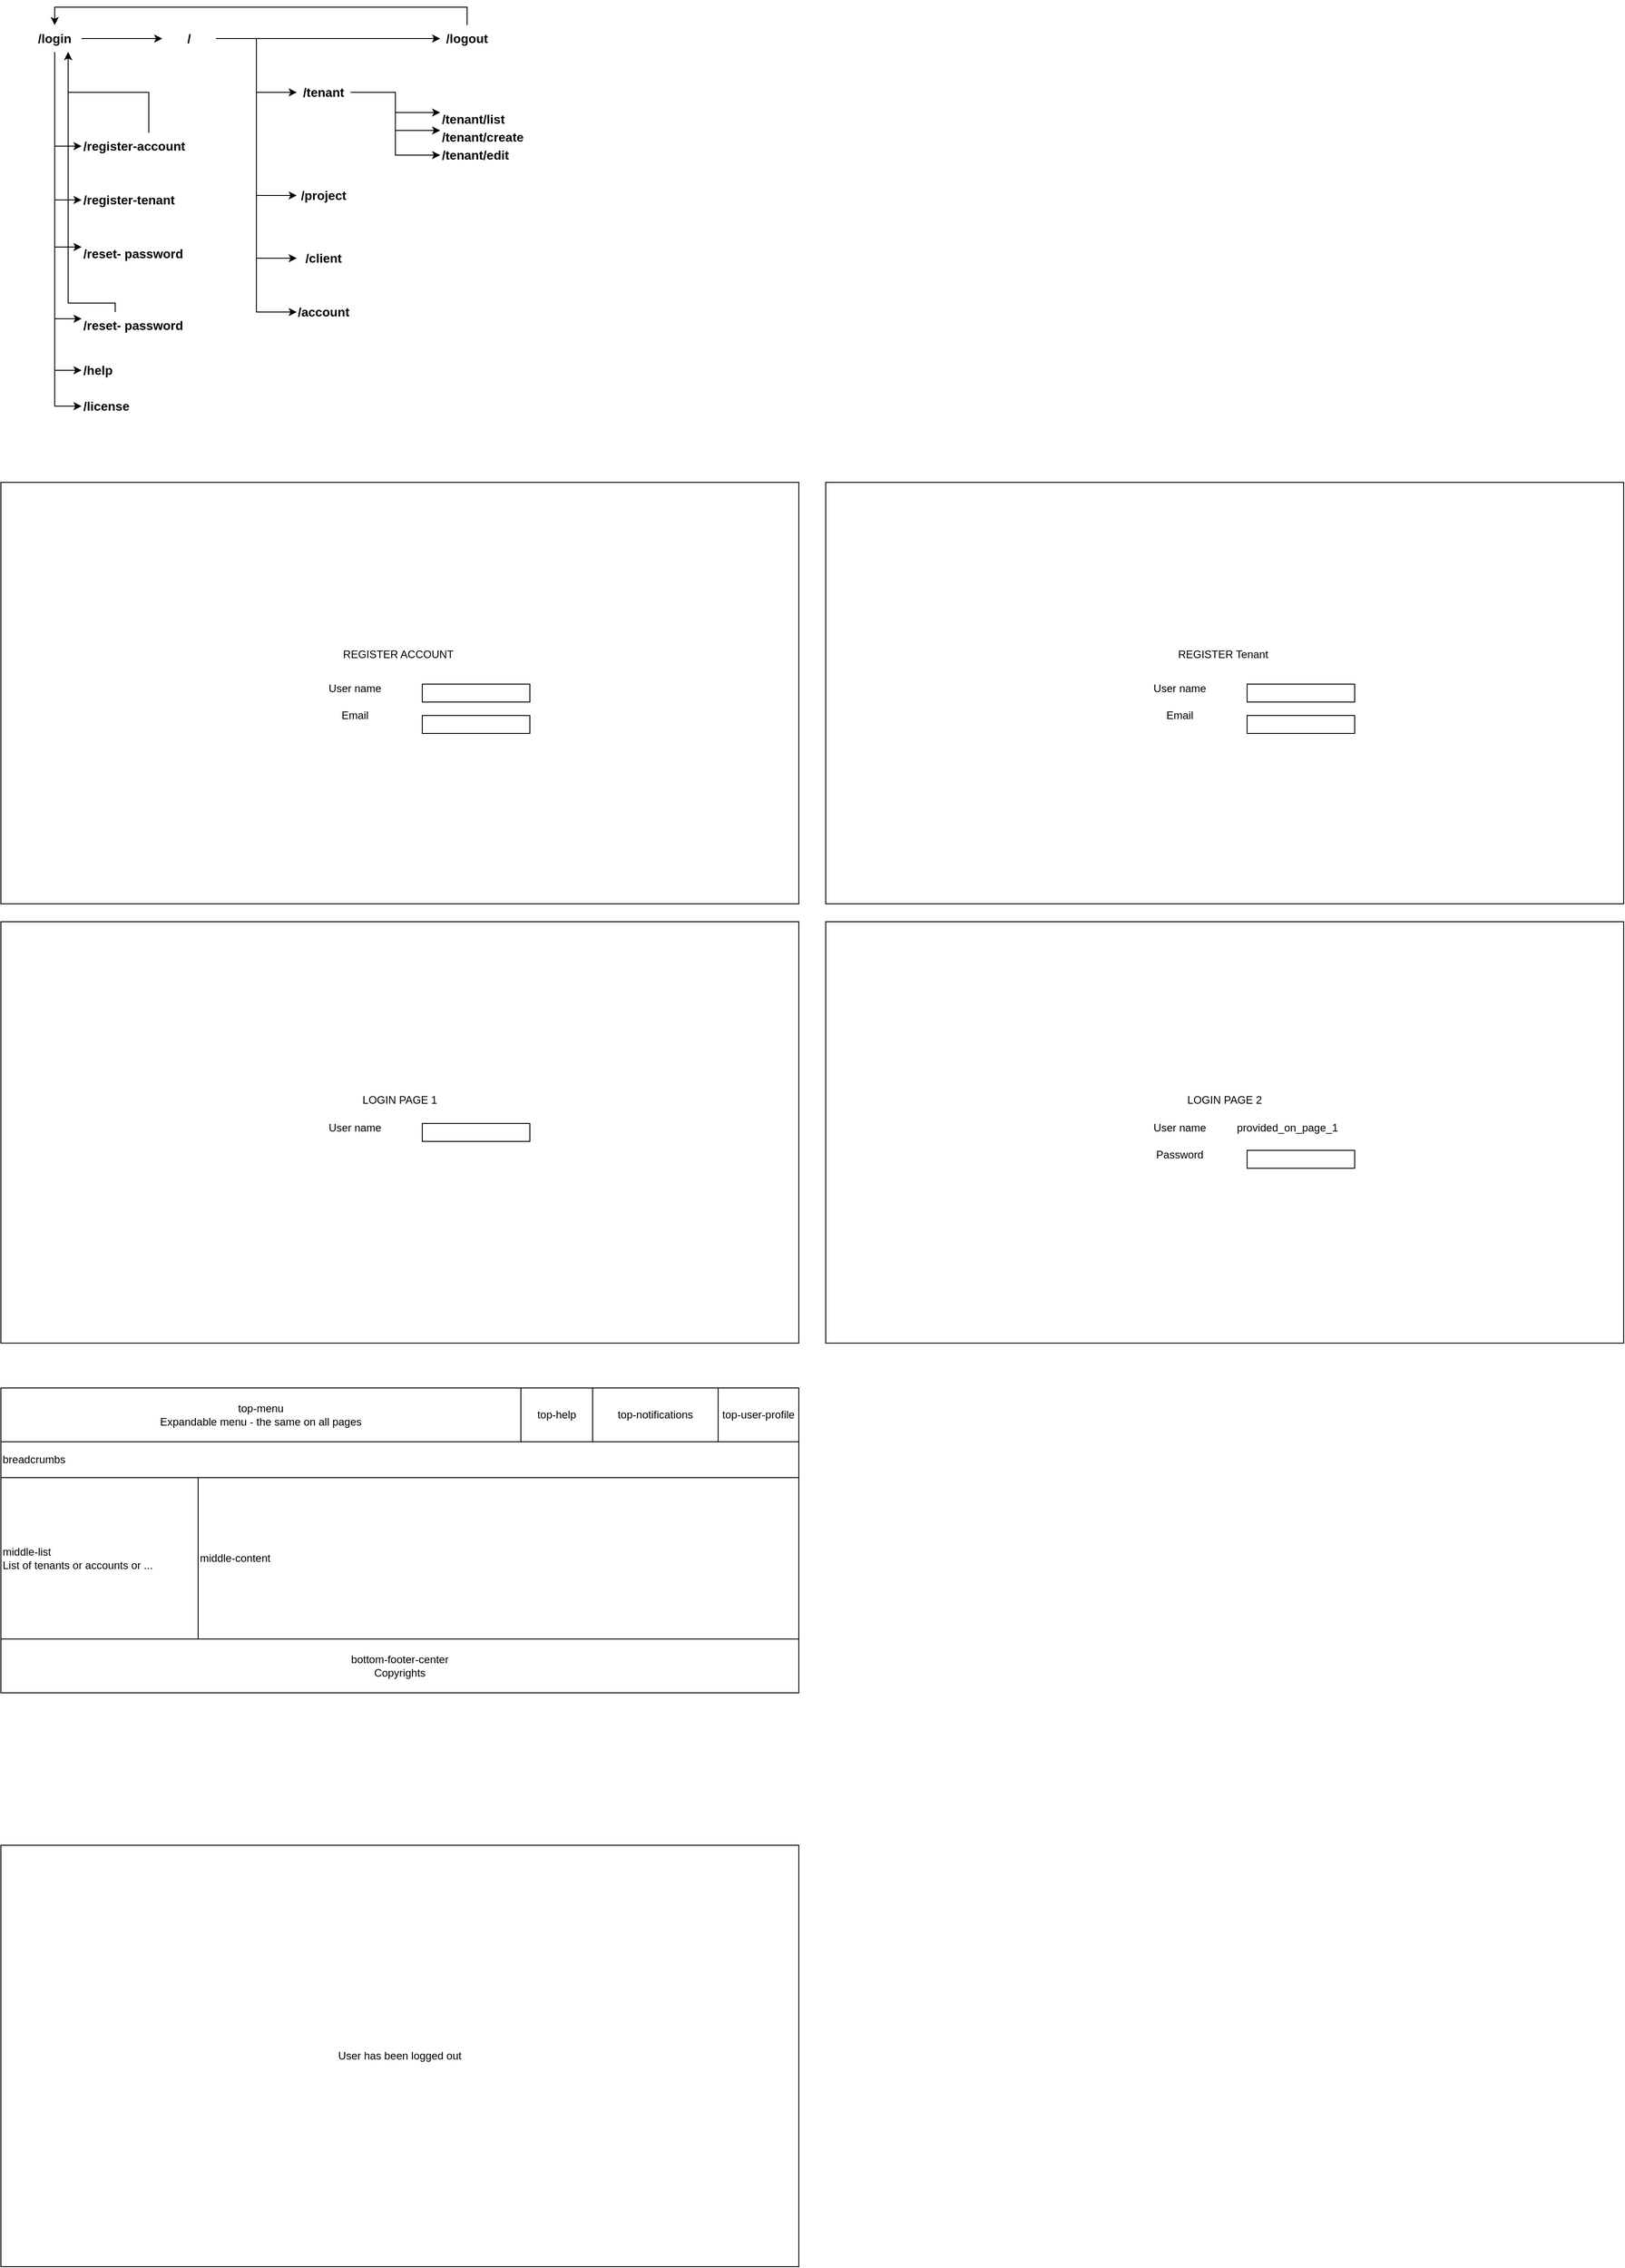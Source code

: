 <mxfile version="24.5.3" type="device">
  <diagram name="Strona-1" id="TiVgnp6QGtjyehTn7HYn">
    <mxGraphModel dx="2027" dy="2869" grid="1" gridSize="10" guides="1" tooltips="1" connect="1" arrows="1" fold="1" page="1" pageScale="1" pageWidth="827" pageHeight="1169" math="0" shadow="0">
      <root>
        <mxCell id="0" />
        <mxCell id="1" parent="0" />
        <mxCell id="60fGq-lb4OGC0_xzezEM-1" value="" style="rounded=0;whiteSpace=wrap;html=1;" parent="1" vertex="1">
          <mxGeometry x="120" y="470" width="890" height="340" as="geometry" />
        </mxCell>
        <mxCell id="60fGq-lb4OGC0_xzezEM-2" value="" style="rounded=0;whiteSpace=wrap;html=1;" parent="1" vertex="1">
          <mxGeometry x="120" y="470" width="890" height="60" as="geometry" />
        </mxCell>
        <mxCell id="60fGq-lb4OGC0_xzezEM-3" value="top-help" style="rounded=0;whiteSpace=wrap;html=1;" parent="1" vertex="1">
          <mxGeometry x="700" y="470" width="80" height="60" as="geometry" />
        </mxCell>
        <mxCell id="60fGq-lb4OGC0_xzezEM-4" value="top-menu&lt;div&gt;Expandable menu - the same on all pages&lt;/div&gt;" style="rounded=0;whiteSpace=wrap;html=1;" parent="1" vertex="1">
          <mxGeometry x="120" y="470" width="580" height="60" as="geometry" />
        </mxCell>
        <mxCell id="60fGq-lb4OGC0_xzezEM-5" value="top-user-profile" style="rounded=0;whiteSpace=wrap;html=1;" parent="1" vertex="1">
          <mxGeometry x="920" y="470" width="90" height="60" as="geometry" />
        </mxCell>
        <mxCell id="60fGq-lb4OGC0_xzezEM-6" value="&lt;div&gt;middle-list&lt;br&gt;List of tenants or accounts or ...&lt;/div&gt;" style="rounded=0;whiteSpace=wrap;html=1;align=left;" parent="1" vertex="1">
          <mxGeometry x="120" y="570" width="220" height="180" as="geometry" />
        </mxCell>
        <mxCell id="60fGq-lb4OGC0_xzezEM-7" value="bottom-footer-center&lt;div&gt;Copyrights&lt;/div&gt;" style="rounded=0;whiteSpace=wrap;html=1;" parent="1" vertex="1">
          <mxGeometry x="120" y="750" width="890" height="60" as="geometry" />
        </mxCell>
        <mxCell id="60fGq-lb4OGC0_xzezEM-8" value="middle-content" style="rounded=0;whiteSpace=wrap;html=1;align=left;" parent="1" vertex="1">
          <mxGeometry x="340" y="570" width="670" height="180" as="geometry" />
        </mxCell>
        <mxCell id="60fGq-lb4OGC0_xzezEM-10" value="breadcrumbs" style="rounded=0;whiteSpace=wrap;html=1;align=left;" parent="1" vertex="1">
          <mxGeometry x="120" y="530" width="890" height="40" as="geometry" />
        </mxCell>
        <mxCell id="60fGq-lb4OGC0_xzezEM-12" value="LOGIN PAGE 1&lt;div&gt;&lt;br&gt;&lt;/div&gt;&lt;div&gt;&lt;br&gt;&lt;/div&gt;&lt;div&gt;&lt;br&gt;&lt;/div&gt;&lt;div&gt;&lt;br&gt;&lt;/div&gt;&lt;div&gt;&lt;br&gt;&lt;/div&gt;" style="rounded=0;whiteSpace=wrap;html=1;" parent="1" vertex="1">
          <mxGeometry x="120" y="-50" width="890" height="470" as="geometry" />
        </mxCell>
        <mxCell id="60fGq-lb4OGC0_xzezEM-13" value="" style="rounded=0;whiteSpace=wrap;html=1;" parent="1" vertex="1">
          <mxGeometry x="590" y="175" width="120" height="20" as="geometry" />
        </mxCell>
        <mxCell id="60fGq-lb4OGC0_xzezEM-14" value="User name" style="text;html=1;align=center;verticalAlign=middle;whiteSpace=wrap;rounded=0;" parent="1" vertex="1">
          <mxGeometry x="470" y="165" width="90" height="30" as="geometry" />
        </mxCell>
        <mxCell id="60fGq-lb4OGC0_xzezEM-15" value="LOGIN PAGE 2&lt;div&gt;&lt;br&gt;&lt;/div&gt;&lt;div&gt;&lt;br&gt;&lt;/div&gt;&lt;div&gt;&lt;br&gt;&lt;/div&gt;&lt;div&gt;&lt;br&gt;&lt;/div&gt;&lt;div&gt;&lt;br&gt;&lt;/div&gt;" style="rounded=0;whiteSpace=wrap;html=1;" parent="1" vertex="1">
          <mxGeometry x="1040" y="-50" width="890" height="470" as="geometry" />
        </mxCell>
        <mxCell id="60fGq-lb4OGC0_xzezEM-17" value="User name" style="text;html=1;align=center;verticalAlign=middle;whiteSpace=wrap;rounded=0;" parent="1" vertex="1">
          <mxGeometry x="1390" y="165" width="90" height="30" as="geometry" />
        </mxCell>
        <mxCell id="60fGq-lb4OGC0_xzezEM-18" value="" style="rounded=0;whiteSpace=wrap;html=1;" parent="1" vertex="1">
          <mxGeometry x="1510" y="205" width="120" height="20" as="geometry" />
        </mxCell>
        <mxCell id="60fGq-lb4OGC0_xzezEM-19" value="Password" style="text;html=1;align=center;verticalAlign=middle;whiteSpace=wrap;rounded=0;" parent="1" vertex="1">
          <mxGeometry x="1390" y="195" width="90" height="30" as="geometry" />
        </mxCell>
        <mxCell id="60fGq-lb4OGC0_xzezEM-20" value="provided_on_page_1" style="text;html=1;align=center;verticalAlign=middle;whiteSpace=wrap;rounded=0;" parent="1" vertex="1">
          <mxGeometry x="1510" y="165" width="90" height="30" as="geometry" />
        </mxCell>
        <mxCell id="60fGq-lb4OGC0_xzezEM-21" value="&lt;div&gt;User has been logged out&lt;/div&gt;" style="rounded=0;whiteSpace=wrap;html=1;" parent="1" vertex="1">
          <mxGeometry x="120" y="980" width="890" height="470" as="geometry" />
        </mxCell>
        <mxCell id="60fGq-lb4OGC0_xzezEM-24" value="&lt;div&gt;REGISTER ACCOUNT&amp;nbsp;&lt;/div&gt;&lt;div&gt;&lt;br&gt;&lt;/div&gt;&lt;div&gt;&lt;br&gt;&lt;/div&gt;&lt;div&gt;&lt;span style=&quot;color: rgba(0, 0, 0, 0); font-family: monospace; font-size: 0px; text-align: start; text-wrap: nowrap;&quot;&gt;%3CmxGraphModel%3E%3Croot%3E%3CmxCell%20id%3D%220%22%2F%3E%3CmxCell%20id%3D%221%22%20parent%3D%220%22%2F%3E%3CmxCell%20id%3D%222%22%20value%3D%22LOGIN%20PAGE%201%26lt%3Bdiv%26gt%3B%26lt%3Bbr%26gt%3B%26lt%3B%2Fdiv%26gt%3B%26lt%3Bdiv%26gt%3B%26lt%3Bbr%26gt%3B%26lt%3B%2Fdiv%26gt%3B%26lt%3Bdiv%26gt%3B%26lt%3Bbr%26gt%3B%26lt%3B%2Fdiv%26gt%3B%26lt%3Bdiv%26gt%3B%26lt%3Bbr%26gt%3B%26lt%3B%2Fdiv%26gt%3B%26lt%3Bdiv%26gt%3B%26lt%3Bbr%26gt%3B%26lt%3B%2Fdiv%26gt%3B%22%20style%3D%22rounded%3D0%3BwhiteSpace%3Dwrap%3Bhtml%3D1%3B%22%20vertex%3D%221%22%20parent%3D%221%22%3E%3CmxGeometry%20x%3D%22120%22%20y%3D%22-50%22%20width%3D%22890%22%20height%3D%22470%22%20as%3D%22geometry%22%2F%3E%3C%2FmxCell%3E%3CmxCell%20id%3D%223%22%20value%3D%22%22%20style%3D%22rounded%3D0%3BwhiteSpace%3Dwrap%3Bhtml%3D1%3B%22%20vertex%3D%221%22%20parent%3D%221%22%3E%3CmxGeometry%20x%3D%22590%22%20y%3D%22175%22%20width%3D%22120%22%20height%3D%2220%22%20as%3D%22geometry%22%2F%3E%3C%2FmxCell%3E%3CmxCell%20id%3D%224%22%20value%3D%22User%20name%22%20style%3D%22text%3Bhtml%3D1%3Balign%3Dcenter%3BverticalAlign%3Dmiddle%3BwhiteSpace%3Dwrap%3Brounded%3D0%3B%22%20vertex%3D%221%22%20parent%3D%221%22%3E%3CmxGeometry%20x%3D%22470%22%20y%3D%22165%22%20width%3D%2290%22%20height%3D%2230%22%20as%3D%22geometry%22%2F%3E%3C%2FmxCell%3E%3C%2Froot%3E%3C%2FmxGraphModel%3E&lt;/span&gt;&lt;br&gt;&lt;/div&gt;&lt;div&gt;&lt;br&gt;&lt;/div&gt;&lt;div&gt;&lt;br&gt;&lt;/div&gt;&lt;div&gt;&lt;br&gt;&lt;/div&gt;" style="rounded=0;whiteSpace=wrap;html=1;" parent="1" vertex="1">
          <mxGeometry x="120" y="-540" width="890" height="470" as="geometry" />
        </mxCell>
        <mxCell id="60fGq-lb4OGC0_xzezEM-25" value="" style="rounded=0;whiteSpace=wrap;html=1;" parent="1" vertex="1">
          <mxGeometry x="590" y="-315" width="120" height="20" as="geometry" />
        </mxCell>
        <mxCell id="60fGq-lb4OGC0_xzezEM-26" value="User name" style="text;html=1;align=center;verticalAlign=middle;whiteSpace=wrap;rounded=0;" parent="1" vertex="1">
          <mxGeometry x="470" y="-325" width="90" height="30" as="geometry" />
        </mxCell>
        <mxCell id="60fGq-lb4OGC0_xzezEM-27" value="" style="rounded=0;whiteSpace=wrap;html=1;" parent="1" vertex="1">
          <mxGeometry x="590" y="-280" width="120" height="20" as="geometry" />
        </mxCell>
        <mxCell id="60fGq-lb4OGC0_xzezEM-28" value="Email" style="text;html=1;align=center;verticalAlign=middle;whiteSpace=wrap;rounded=0;" parent="1" vertex="1">
          <mxGeometry x="470" y="-295" width="90" height="30" as="geometry" />
        </mxCell>
        <mxCell id="60fGq-lb4OGC0_xzezEM-32" style="edgeStyle=orthogonalEdgeStyle;rounded=0;orthogonalLoop=1;jettySize=auto;html=1;" parent="1" source="60fGq-lb4OGC0_xzezEM-29" target="60fGq-lb4OGC0_xzezEM-31" edge="1">
          <mxGeometry relative="1" as="geometry" />
        </mxCell>
        <mxCell id="60fGq-lb4OGC0_xzezEM-39" style="edgeStyle=orthogonalEdgeStyle;rounded=0;orthogonalLoop=1;jettySize=auto;html=1;entryX=0;entryY=0.5;entryDx=0;entryDy=0;" parent="1" source="60fGq-lb4OGC0_xzezEM-29" target="60fGq-lb4OGC0_xzezEM-38" edge="1">
          <mxGeometry relative="1" as="geometry" />
        </mxCell>
        <mxCell id="60fGq-lb4OGC0_xzezEM-41" style="edgeStyle=orthogonalEdgeStyle;rounded=0;orthogonalLoop=1;jettySize=auto;html=1;entryX=0;entryY=0.25;entryDx=0;entryDy=0;" parent="1" source="60fGq-lb4OGC0_xzezEM-29" target="60fGq-lb4OGC0_xzezEM-40" edge="1">
          <mxGeometry relative="1" as="geometry" />
        </mxCell>
        <mxCell id="ghmupbbxiIEVHtEUW3QF-3" style="edgeStyle=orthogonalEdgeStyle;rounded=0;orthogonalLoop=1;jettySize=auto;html=1;entryX=0;entryY=0.25;entryDx=0;entryDy=0;" edge="1" parent="1" source="60fGq-lb4OGC0_xzezEM-29" target="ghmupbbxiIEVHtEUW3QF-2">
          <mxGeometry relative="1" as="geometry" />
        </mxCell>
        <mxCell id="ghmupbbxiIEVHtEUW3QF-5" style="edgeStyle=orthogonalEdgeStyle;rounded=0;orthogonalLoop=1;jettySize=auto;html=1;entryX=0;entryY=0.5;entryDx=0;entryDy=0;" edge="1" parent="1" source="60fGq-lb4OGC0_xzezEM-29" target="ghmupbbxiIEVHtEUW3QF-4">
          <mxGeometry relative="1" as="geometry" />
        </mxCell>
        <mxCell id="ghmupbbxiIEVHtEUW3QF-16" style="edgeStyle=orthogonalEdgeStyle;rounded=0;orthogonalLoop=1;jettySize=auto;html=1;entryX=0;entryY=0.5;entryDx=0;entryDy=0;" edge="1" parent="1" source="60fGq-lb4OGC0_xzezEM-29" target="ghmupbbxiIEVHtEUW3QF-14">
          <mxGeometry relative="1" as="geometry" />
        </mxCell>
        <mxCell id="ghmupbbxiIEVHtEUW3QF-17" style="edgeStyle=orthogonalEdgeStyle;rounded=0;orthogonalLoop=1;jettySize=auto;html=1;entryX=0;entryY=0.5;entryDx=0;entryDy=0;" edge="1" parent="1" source="60fGq-lb4OGC0_xzezEM-29" target="ghmupbbxiIEVHtEUW3QF-15">
          <mxGeometry relative="1" as="geometry" />
        </mxCell>
        <mxCell id="60fGq-lb4OGC0_xzezEM-29" value="&lt;b&gt;&lt;font style=&quot;font-size: 14px;&quot;&gt;/login&lt;/font&gt;&lt;/b&gt;" style="text;html=1;align=center;verticalAlign=middle;whiteSpace=wrap;rounded=0;" parent="1" vertex="1">
          <mxGeometry x="150" y="-1050" width="60" height="30" as="geometry" />
        </mxCell>
        <mxCell id="60fGq-lb4OGC0_xzezEM-42" style="edgeStyle=orthogonalEdgeStyle;rounded=0;orthogonalLoop=1;jettySize=auto;html=1;exitX=0.5;exitY=0;exitDx=0;exitDy=0;entryX=0.5;entryY=0;entryDx=0;entryDy=0;" parent="1" source="60fGq-lb4OGC0_xzezEM-30" target="60fGq-lb4OGC0_xzezEM-29" edge="1">
          <mxGeometry relative="1" as="geometry" />
        </mxCell>
        <mxCell id="60fGq-lb4OGC0_xzezEM-30" value="&lt;b&gt;&lt;font style=&quot;font-size: 14px;&quot;&gt;/logout&lt;/font&gt;&lt;/b&gt;" style="text;html=1;align=center;verticalAlign=middle;whiteSpace=wrap;rounded=0;" parent="1" vertex="1">
          <mxGeometry x="610" y="-1050" width="60" height="30" as="geometry" />
        </mxCell>
        <mxCell id="60fGq-lb4OGC0_xzezEM-35" style="edgeStyle=orthogonalEdgeStyle;rounded=0;orthogonalLoop=1;jettySize=auto;html=1;entryX=0;entryY=0.5;entryDx=0;entryDy=0;" parent="1" source="60fGq-lb4OGC0_xzezEM-31" target="60fGq-lb4OGC0_xzezEM-34" edge="1">
          <mxGeometry relative="1" as="geometry" />
        </mxCell>
        <mxCell id="60fGq-lb4OGC0_xzezEM-37" style="edgeStyle=orthogonalEdgeStyle;rounded=0;orthogonalLoop=1;jettySize=auto;html=1;entryX=0;entryY=0.5;entryDx=0;entryDy=0;" parent="1" source="60fGq-lb4OGC0_xzezEM-31" target="60fGq-lb4OGC0_xzezEM-30" edge="1">
          <mxGeometry relative="1" as="geometry" />
        </mxCell>
        <mxCell id="60fGq-lb4OGC0_xzezEM-46" style="edgeStyle=orthogonalEdgeStyle;rounded=0;orthogonalLoop=1;jettySize=auto;html=1;entryX=0;entryY=0.5;entryDx=0;entryDy=0;" parent="1" source="60fGq-lb4OGC0_xzezEM-31" target="60fGq-lb4OGC0_xzezEM-45" edge="1">
          <mxGeometry relative="1" as="geometry" />
        </mxCell>
        <mxCell id="60fGq-lb4OGC0_xzezEM-48" style="edgeStyle=orthogonalEdgeStyle;rounded=0;orthogonalLoop=1;jettySize=auto;html=1;entryX=0;entryY=0.5;entryDx=0;entryDy=0;" parent="1" source="60fGq-lb4OGC0_xzezEM-31" target="60fGq-lb4OGC0_xzezEM-47" edge="1">
          <mxGeometry relative="1" as="geometry" />
        </mxCell>
        <mxCell id="60fGq-lb4OGC0_xzezEM-50" style="edgeStyle=orthogonalEdgeStyle;rounded=0;orthogonalLoop=1;jettySize=auto;html=1;entryX=0;entryY=0.5;entryDx=0;entryDy=0;" parent="1" source="60fGq-lb4OGC0_xzezEM-31" target="60fGq-lb4OGC0_xzezEM-49" edge="1">
          <mxGeometry relative="1" as="geometry" />
        </mxCell>
        <mxCell id="60fGq-lb4OGC0_xzezEM-31" value="&lt;b&gt;&lt;font style=&quot;font-size: 14px;&quot;&gt;/&lt;/font&gt;&lt;/b&gt;" style="text;html=1;align=center;verticalAlign=middle;whiteSpace=wrap;rounded=0;" parent="1" vertex="1">
          <mxGeometry x="300" y="-1050" width="60" height="30" as="geometry" />
        </mxCell>
        <mxCell id="60fGq-lb4OGC0_xzezEM-33" value="&lt;b&gt;&lt;font style=&quot;font-size: 14px;&quot;&gt;/tenant/list&lt;/font&gt;&lt;/b&gt;" style="text;html=1;align=left;verticalAlign=middle;whiteSpace=wrap;rounded=0;" parent="1" vertex="1">
          <mxGeometry x="610" y="-960" width="100" height="30" as="geometry" />
        </mxCell>
        <mxCell id="60fGq-lb4OGC0_xzezEM-36" style="edgeStyle=orthogonalEdgeStyle;rounded=0;orthogonalLoop=1;jettySize=auto;html=1;entryX=0;entryY=0.25;entryDx=0;entryDy=0;" parent="1" source="60fGq-lb4OGC0_xzezEM-34" target="60fGq-lb4OGC0_xzezEM-33" edge="1">
          <mxGeometry relative="1" as="geometry" />
        </mxCell>
        <mxCell id="ghmupbbxiIEVHtEUW3QF-7" style="edgeStyle=orthogonalEdgeStyle;rounded=0;orthogonalLoop=1;jettySize=auto;html=1;entryX=0;entryY=0.25;entryDx=0;entryDy=0;" edge="1" parent="1" source="60fGq-lb4OGC0_xzezEM-34" target="ghmupbbxiIEVHtEUW3QF-6">
          <mxGeometry relative="1" as="geometry" />
        </mxCell>
        <mxCell id="ghmupbbxiIEVHtEUW3QF-19" style="edgeStyle=orthogonalEdgeStyle;rounded=0;orthogonalLoop=1;jettySize=auto;html=1;entryX=0;entryY=0.5;entryDx=0;entryDy=0;" edge="1" parent="1" source="60fGq-lb4OGC0_xzezEM-34" target="ghmupbbxiIEVHtEUW3QF-18">
          <mxGeometry relative="1" as="geometry" />
        </mxCell>
        <mxCell id="60fGq-lb4OGC0_xzezEM-34" value="&lt;b&gt;&lt;font style=&quot;font-size: 14px;&quot;&gt;/tenant&lt;/font&gt;&lt;/b&gt;" style="text;html=1;align=center;verticalAlign=middle;whiteSpace=wrap;rounded=0;" parent="1" vertex="1">
          <mxGeometry x="450" y="-990" width="60" height="30" as="geometry" />
        </mxCell>
        <mxCell id="60fGq-lb4OGC0_xzezEM-43" style="edgeStyle=orthogonalEdgeStyle;rounded=0;orthogonalLoop=1;jettySize=auto;html=1;entryX=0.75;entryY=1;entryDx=0;entryDy=0;" parent="1" source="60fGq-lb4OGC0_xzezEM-38" target="60fGq-lb4OGC0_xzezEM-29" edge="1">
          <mxGeometry relative="1" as="geometry" />
        </mxCell>
        <mxCell id="60fGq-lb4OGC0_xzezEM-38" value="&lt;b&gt;&lt;font style=&quot;font-size: 14px;&quot;&gt;/register-account&lt;/font&gt;&lt;/b&gt;" style="text;html=1;align=left;verticalAlign=middle;whiteSpace=wrap;rounded=0;" parent="1" vertex="1">
          <mxGeometry x="210" y="-930" width="150" height="30" as="geometry" />
        </mxCell>
        <mxCell id="60fGq-lb4OGC0_xzezEM-44" style="edgeStyle=orthogonalEdgeStyle;rounded=0;orthogonalLoop=1;jettySize=auto;html=1;exitX=0.25;exitY=0;exitDx=0;exitDy=0;entryX=0.75;entryY=1;entryDx=0;entryDy=0;" parent="1" source="60fGq-lb4OGC0_xzezEM-40" target="60fGq-lb4OGC0_xzezEM-29" edge="1">
          <mxGeometry relative="1" as="geometry">
            <Array as="points">
              <mxPoint x="248" y="-740" />
              <mxPoint x="195" y="-740" />
            </Array>
          </mxGeometry>
        </mxCell>
        <mxCell id="60fGq-lb4OGC0_xzezEM-40" value="&lt;b&gt;&lt;font style=&quot;font-size: 14px;&quot;&gt;/reset- password&lt;/font&gt;&lt;/b&gt;" style="text;html=1;align=left;verticalAlign=middle;whiteSpace=wrap;rounded=0;" parent="1" vertex="1">
          <mxGeometry x="210" y="-730" width="150" height="30" as="geometry" />
        </mxCell>
        <mxCell id="60fGq-lb4OGC0_xzezEM-45" value="&lt;b&gt;&lt;font style=&quot;font-size: 14px;&quot;&gt;/project&lt;/font&gt;&lt;/b&gt;" style="text;html=1;align=center;verticalAlign=middle;whiteSpace=wrap;rounded=0;" parent="1" vertex="1">
          <mxGeometry x="450" y="-875" width="60" height="30" as="geometry" />
        </mxCell>
        <mxCell id="60fGq-lb4OGC0_xzezEM-47" value="&lt;b&gt;&lt;font style=&quot;font-size: 14px;&quot;&gt;/client&lt;/font&gt;&lt;/b&gt;" style="text;html=1;align=center;verticalAlign=middle;whiteSpace=wrap;rounded=0;" parent="1" vertex="1">
          <mxGeometry x="450" y="-805" width="60" height="30" as="geometry" />
        </mxCell>
        <mxCell id="60fGq-lb4OGC0_xzezEM-49" value="&lt;b&gt;&lt;font style=&quot;font-size: 14px;&quot;&gt;/account&lt;/font&gt;&lt;/b&gt;" style="text;html=1;align=center;verticalAlign=middle;whiteSpace=wrap;rounded=0;" parent="1" vertex="1">
          <mxGeometry x="450" y="-745" width="60" height="30" as="geometry" />
        </mxCell>
        <mxCell id="ghmupbbxiIEVHtEUW3QF-1" value="top-notifications" style="rounded=0;whiteSpace=wrap;html=1;" vertex="1" parent="1">
          <mxGeometry x="780" y="470" width="140" height="60" as="geometry" />
        </mxCell>
        <mxCell id="ghmupbbxiIEVHtEUW3QF-2" value="&lt;b&gt;&lt;font style=&quot;font-size: 14px;&quot;&gt;/reset- password&lt;/font&gt;&lt;/b&gt;" style="text;html=1;align=left;verticalAlign=middle;whiteSpace=wrap;rounded=0;" vertex="1" parent="1">
          <mxGeometry x="210" y="-810" width="150" height="30" as="geometry" />
        </mxCell>
        <mxCell id="ghmupbbxiIEVHtEUW3QF-4" value="&lt;b&gt;&lt;font style=&quot;font-size: 14px;&quot;&gt;/register-tenant&lt;/font&gt;&lt;/b&gt;" style="text;html=1;align=left;verticalAlign=middle;whiteSpace=wrap;rounded=0;" vertex="1" parent="1">
          <mxGeometry x="210" y="-870" width="150" height="30" as="geometry" />
        </mxCell>
        <mxCell id="ghmupbbxiIEVHtEUW3QF-6" value="&lt;b&gt;&lt;font style=&quot;font-size: 14px;&quot;&gt;/tenant/create&lt;/font&gt;&lt;/b&gt;" style="text;html=1;align=left;verticalAlign=middle;whiteSpace=wrap;rounded=0;" vertex="1" parent="1">
          <mxGeometry x="610" y="-940" width="120" height="30" as="geometry" />
        </mxCell>
        <mxCell id="ghmupbbxiIEVHtEUW3QF-9" value="&lt;div&gt;REGISTER Tenant&amp;nbsp;&lt;/div&gt;&lt;div&gt;&lt;br&gt;&lt;/div&gt;&lt;div&gt;&lt;br&gt;&lt;/div&gt;&lt;div&gt;&lt;span style=&quot;color: rgba(0, 0, 0, 0); font-family: monospace; font-size: 0px; text-align: start; text-wrap: nowrap;&quot;&gt;%3CmxGraphModel%3E%3Croot%3E%3CmxCell%20id%3D%220%22%2F%3E%3CmxCell%20id%3D%221%22%20parent%3D%220%22%2F%3E%3CmxCell%20id%3D%222%22%20value%3D%22LOGIN%20PAGE%201%26lt%3Bdiv%26gt%3B%26lt%3Bbr%26gt%3B%26lt%3B%2Fdiv%26gt%3B%26lt%3Bdiv%26gt%3B%26lt%3Bbr%26gt%3B%26lt%3B%2Fdiv%26gt%3B%26lt%3Bdiv%26gt%3B%26lt%3Bbr%26gt%3B%26lt%3B%2Fdiv%26gt%3B%26lt%3Bdiv%26gt%3B%26lt%3Bbr%26gt%3B%26lt%3B%2Fdiv%26gt%3B%26lt%3Bdiv%26gt%3B%26lt%3Bbr%26gt%3B%26lt%3B%2Fdiv%26gt%3B%22%20style%3D%22rounded%3D0%3BwhiteSpace%3Dwrap%3Bhtml%3D1%3B%22%20vertex%3D%221%22%20parent%3D%221%22%3E%3CmxGeometry%20x%3D%22120%22%20y%3D%22-50%22%20width%3D%22890%22%20height%3D%22470%22%20as%3D%22geometry%22%2F%3E%3C%2FmxCell%3E%3CmxCell%20id%3D%223%22%20value%3D%22%22%20style%3D%22rounded%3D0%3BwhiteSpace%3Dwrap%3Bhtml%3D1%3B%22%20vertex%3D%221%22%20parent%3D%221%22%3E%3CmxGeometry%20x%3D%22590%22%20y%3D%22175%22%20width%3D%22120%22%20height%3D%2220%22%20as%3D%22geometry%22%2F%3E%3C%2FmxCell%3E%3CmxCell%20id%3D%224%22%20value%3D%22User%20name%22%20style%3D%22text%3Bhtml%3D1%3Balign%3Dcenter%3BverticalAlign%3Dmiddle%3BwhiteSpace%3Dwrap%3Brounded%3D0%3B%22%20vertex%3D%221%22%20parent%3D%221%22%3E%3CmxGeometry%20x%3D%22470%22%20y%3D%22165%22%20width%3D%2290%22%20height%3D%2230%22%20as%3D%22geometry%22%2F%3E%3C%2FmxCell%3E%3C%2Froot%3E%3C%2FmxGraphModel%3E&lt;/span&gt;&lt;br&gt;&lt;/div&gt;&lt;div&gt;&lt;br&gt;&lt;/div&gt;&lt;div&gt;&lt;br&gt;&lt;/div&gt;&lt;div&gt;&lt;br&gt;&lt;/div&gt;" style="rounded=0;whiteSpace=wrap;html=1;" vertex="1" parent="1">
          <mxGeometry x="1040" y="-540" width="890" height="470" as="geometry" />
        </mxCell>
        <mxCell id="ghmupbbxiIEVHtEUW3QF-10" value="" style="rounded=0;whiteSpace=wrap;html=1;" vertex="1" parent="1">
          <mxGeometry x="1510" y="-315" width="120" height="20" as="geometry" />
        </mxCell>
        <mxCell id="ghmupbbxiIEVHtEUW3QF-11" value="User name" style="text;html=1;align=center;verticalAlign=middle;whiteSpace=wrap;rounded=0;" vertex="1" parent="1">
          <mxGeometry x="1390" y="-325" width="90" height="30" as="geometry" />
        </mxCell>
        <mxCell id="ghmupbbxiIEVHtEUW3QF-12" value="" style="rounded=0;whiteSpace=wrap;html=1;" vertex="1" parent="1">
          <mxGeometry x="1510" y="-280" width="120" height="20" as="geometry" />
        </mxCell>
        <mxCell id="ghmupbbxiIEVHtEUW3QF-13" value="Email" style="text;html=1;align=center;verticalAlign=middle;whiteSpace=wrap;rounded=0;" vertex="1" parent="1">
          <mxGeometry x="1390" y="-295" width="90" height="30" as="geometry" />
        </mxCell>
        <mxCell id="ghmupbbxiIEVHtEUW3QF-14" value="&lt;b&gt;&lt;font style=&quot;font-size: 14px;&quot;&gt;/help&lt;/font&gt;&lt;/b&gt;" style="text;html=1;align=left;verticalAlign=middle;whiteSpace=wrap;rounded=0;" vertex="1" parent="1">
          <mxGeometry x="210" y="-680" width="150" height="30" as="geometry" />
        </mxCell>
        <mxCell id="ghmupbbxiIEVHtEUW3QF-15" value="&lt;b&gt;&lt;font style=&quot;font-size: 14px;&quot;&gt;/license&lt;/font&gt;&lt;/b&gt;" style="text;html=1;align=left;verticalAlign=middle;whiteSpace=wrap;rounded=0;" vertex="1" parent="1">
          <mxGeometry x="210" y="-640" width="150" height="30" as="geometry" />
        </mxCell>
        <mxCell id="ghmupbbxiIEVHtEUW3QF-18" value="&lt;b&gt;&lt;font style=&quot;font-size: 14px;&quot;&gt;/tenant/edit&lt;/font&gt;&lt;/b&gt;" style="text;html=1;align=left;verticalAlign=middle;whiteSpace=wrap;rounded=0;" vertex="1" parent="1">
          <mxGeometry x="610" y="-920" width="120" height="30" as="geometry" />
        </mxCell>
      </root>
    </mxGraphModel>
  </diagram>
</mxfile>
